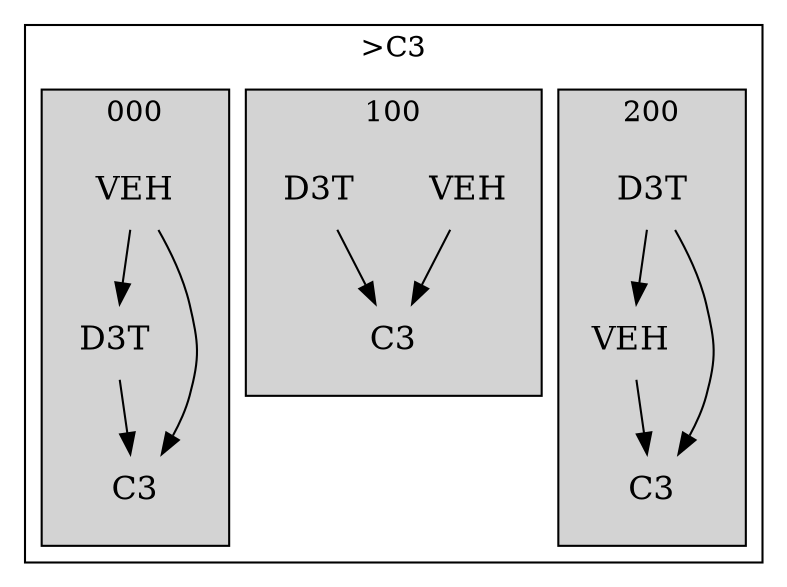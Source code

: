 strict digraph FirstlevelCluster {
	labelloc = "t";
	compound = false;
	subgraph cluster_0 {
	label= ">C3";
		subgraph	cluster_2 {
		label = "200";
			style = filled;
			node	[label = VEH, shape = plaintext, fontsize = 16] VEH2;
			node	[label = D3T, shape = plaintext, fontsize = 16] D3T2;
			node	[label = C3, shape = plaintext, fontsize = 16] C32;
			VEH2->C32;D3T2->VEH2;D3T2->C32;			}
		subgraph	cluster_3 {
		label = "100";
			style = filled;
			node	[label = VEH, shape = plaintext, fontsize = 16] VEH3;
			node	[label = D3T, shape = plaintext, fontsize = 16] D3T3;
			node	[label = C3, shape = plaintext, fontsize = 16] C33;
			VEH3->C33;D3T3->C33;			}
		subgraph	cluster_4 {
		label = "000";
			style = filled;
			node	[label = VEH, shape = plaintext, fontsize = 16] VEH4;
			node	[label = D3T, shape = plaintext, fontsize = 16] D3T4;
			node	[label = C3, shape = plaintext, fontsize = 16] C34;
			VEH4->D3T4;VEH4->C34;D3T4->C34;			}
}}